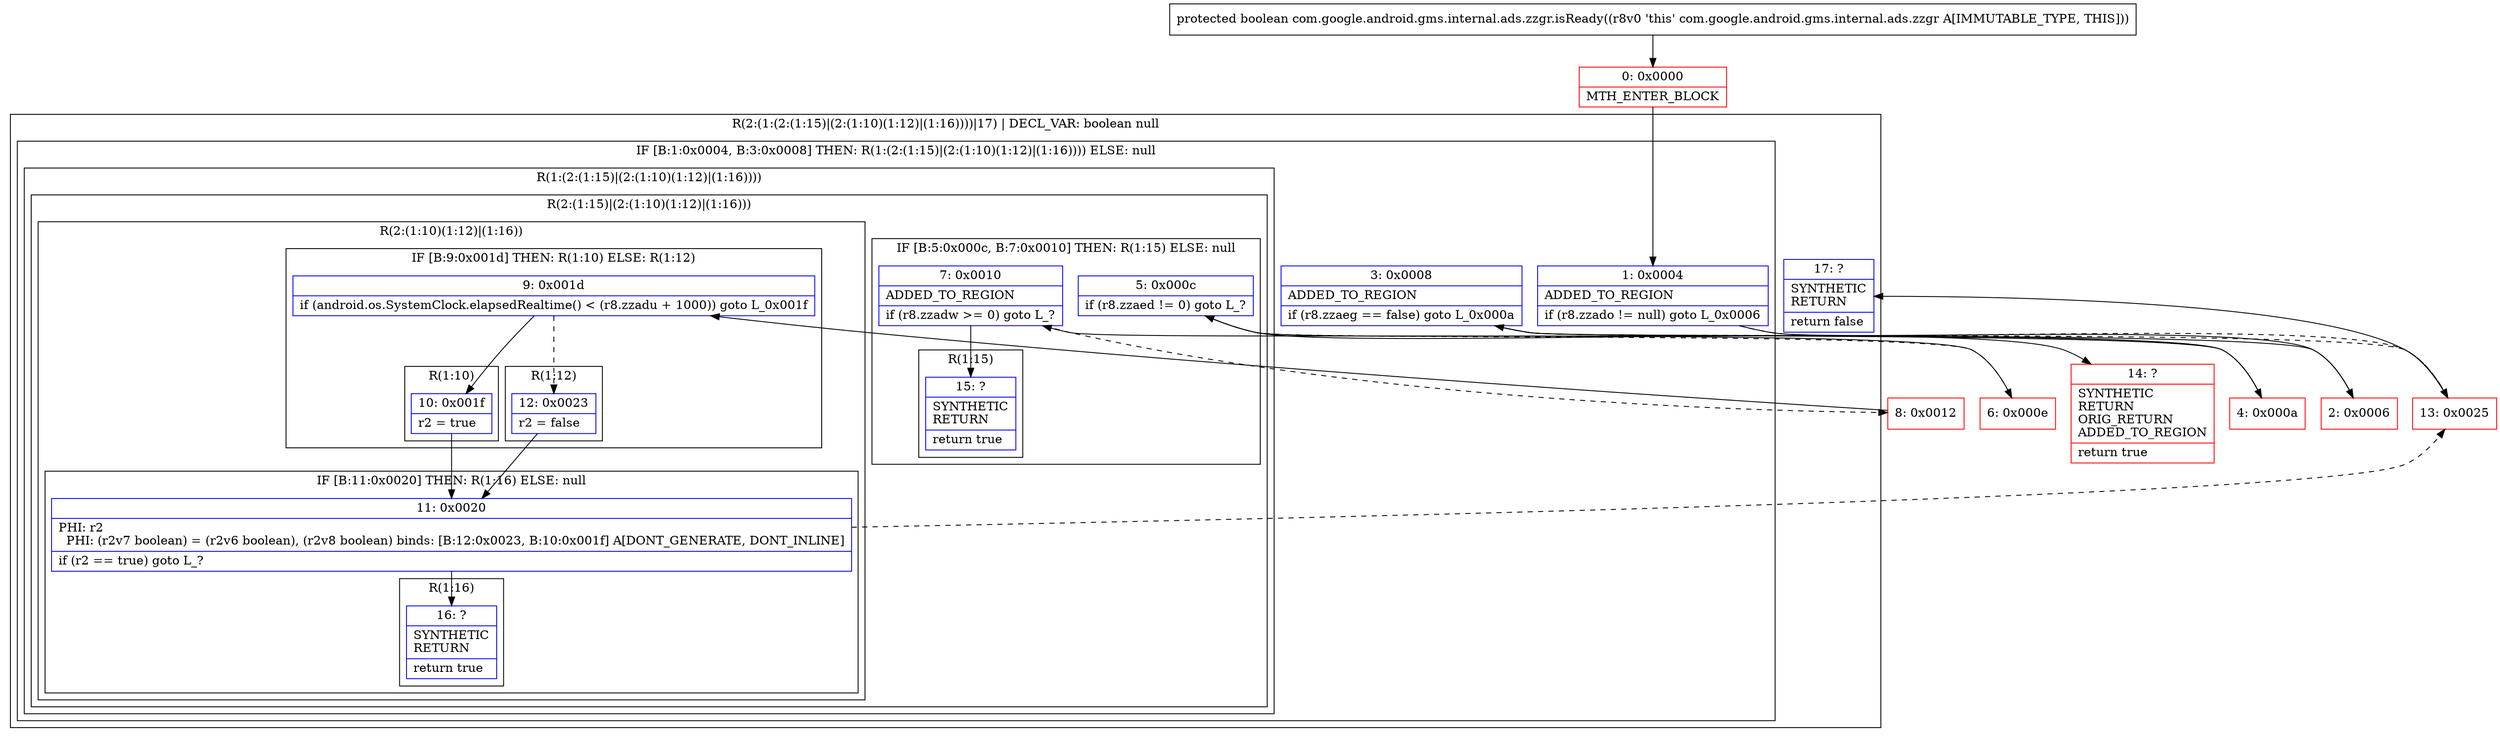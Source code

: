 digraph "CFG forcom.google.android.gms.internal.ads.zzgr.isReady()Z" {
subgraph cluster_Region_1688078662 {
label = "R(2:(1:(2:(1:15)|(2:(1:10)(1:12)|(1:16))))|17) | DECL_VAR: boolean null\l";
node [shape=record,color=blue];
subgraph cluster_IfRegion_1030256261 {
label = "IF [B:1:0x0004, B:3:0x0008] THEN: R(1:(2:(1:15)|(2:(1:10)(1:12)|(1:16)))) ELSE: null";
node [shape=record,color=blue];
Node_1 [shape=record,label="{1\:\ 0x0004|ADDED_TO_REGION\l|if (r8.zzado != null) goto L_0x0006\l}"];
Node_3 [shape=record,label="{3\:\ 0x0008|ADDED_TO_REGION\l|if (r8.zzaeg == false) goto L_0x000a\l}"];
subgraph cluster_Region_1873476053 {
label = "R(1:(2:(1:15)|(2:(1:10)(1:12)|(1:16))))";
node [shape=record,color=blue];
subgraph cluster_Region_2130448038 {
label = "R(2:(1:15)|(2:(1:10)(1:12)|(1:16)))";
node [shape=record,color=blue];
subgraph cluster_IfRegion_1790766086 {
label = "IF [B:5:0x000c, B:7:0x0010] THEN: R(1:15) ELSE: null";
node [shape=record,color=blue];
Node_5 [shape=record,label="{5\:\ 0x000c|if (r8.zzaed != 0) goto L_?\l}"];
Node_7 [shape=record,label="{7\:\ 0x0010|ADDED_TO_REGION\l|if (r8.zzadw \>= 0) goto L_?\l}"];
subgraph cluster_Region_345928586 {
label = "R(1:15)";
node [shape=record,color=blue];
Node_15 [shape=record,label="{15\:\ ?|SYNTHETIC\lRETURN\l|return true\l}"];
}
}
subgraph cluster_Region_742540445 {
label = "R(2:(1:10)(1:12)|(1:16))";
node [shape=record,color=blue];
subgraph cluster_IfRegion_844490381 {
label = "IF [B:9:0x001d] THEN: R(1:10) ELSE: R(1:12)";
node [shape=record,color=blue];
Node_9 [shape=record,label="{9\:\ 0x001d|if (android.os.SystemClock.elapsedRealtime() \< (r8.zzadu + 1000)) goto L_0x001f\l}"];
subgraph cluster_Region_5192916 {
label = "R(1:10)";
node [shape=record,color=blue];
Node_10 [shape=record,label="{10\:\ 0x001f|r2 = true\l}"];
}
subgraph cluster_Region_1717504611 {
label = "R(1:12)";
node [shape=record,color=blue];
Node_12 [shape=record,label="{12\:\ 0x0023|r2 = false\l}"];
}
}
subgraph cluster_IfRegion_1065672733 {
label = "IF [B:11:0x0020] THEN: R(1:16) ELSE: null";
node [shape=record,color=blue];
Node_11 [shape=record,label="{11\:\ 0x0020|PHI: r2 \l  PHI: (r2v7 boolean) = (r2v6 boolean), (r2v8 boolean) binds: [B:12:0x0023, B:10:0x001f] A[DONT_GENERATE, DONT_INLINE]\l|if (r2 == true) goto L_?\l}"];
subgraph cluster_Region_1482802756 {
label = "R(1:16)";
node [shape=record,color=blue];
Node_16 [shape=record,label="{16\:\ ?|SYNTHETIC\lRETURN\l|return true\l}"];
}
}
}
}
}
}
Node_17 [shape=record,label="{17\:\ ?|SYNTHETIC\lRETURN\l|return false\l}"];
}
Node_0 [shape=record,color=red,label="{0\:\ 0x0000|MTH_ENTER_BLOCK\l}"];
Node_2 [shape=record,color=red,label="{2\:\ 0x0006}"];
Node_4 [shape=record,color=red,label="{4\:\ 0x000a}"];
Node_6 [shape=record,color=red,label="{6\:\ 0x000e}"];
Node_8 [shape=record,color=red,label="{8\:\ 0x0012}"];
Node_13 [shape=record,color=red,label="{13\:\ 0x0025}"];
Node_14 [shape=record,color=red,label="{14\:\ ?|SYNTHETIC\lRETURN\lORIG_RETURN\lADDED_TO_REGION\l|return true\l}"];
MethodNode[shape=record,label="{protected boolean com.google.android.gms.internal.ads.zzgr.isReady((r8v0 'this' com.google.android.gms.internal.ads.zzgr A[IMMUTABLE_TYPE, THIS])) }"];
MethodNode -> Node_0;
Node_1 -> Node_2;
Node_1 -> Node_13[style=dashed];
Node_3 -> Node_4;
Node_3 -> Node_13[style=dashed];
Node_5 -> Node_6[style=dashed];
Node_5 -> Node_14;
Node_7 -> Node_8[style=dashed];
Node_7 -> Node_15;
Node_9 -> Node_10;
Node_9 -> Node_12[style=dashed];
Node_10 -> Node_11;
Node_12 -> Node_11;
Node_11 -> Node_13[style=dashed];
Node_11 -> Node_16;
Node_0 -> Node_1;
Node_2 -> Node_3;
Node_4 -> Node_5;
Node_6 -> Node_7;
Node_8 -> Node_9;
Node_13 -> Node_17;
}

